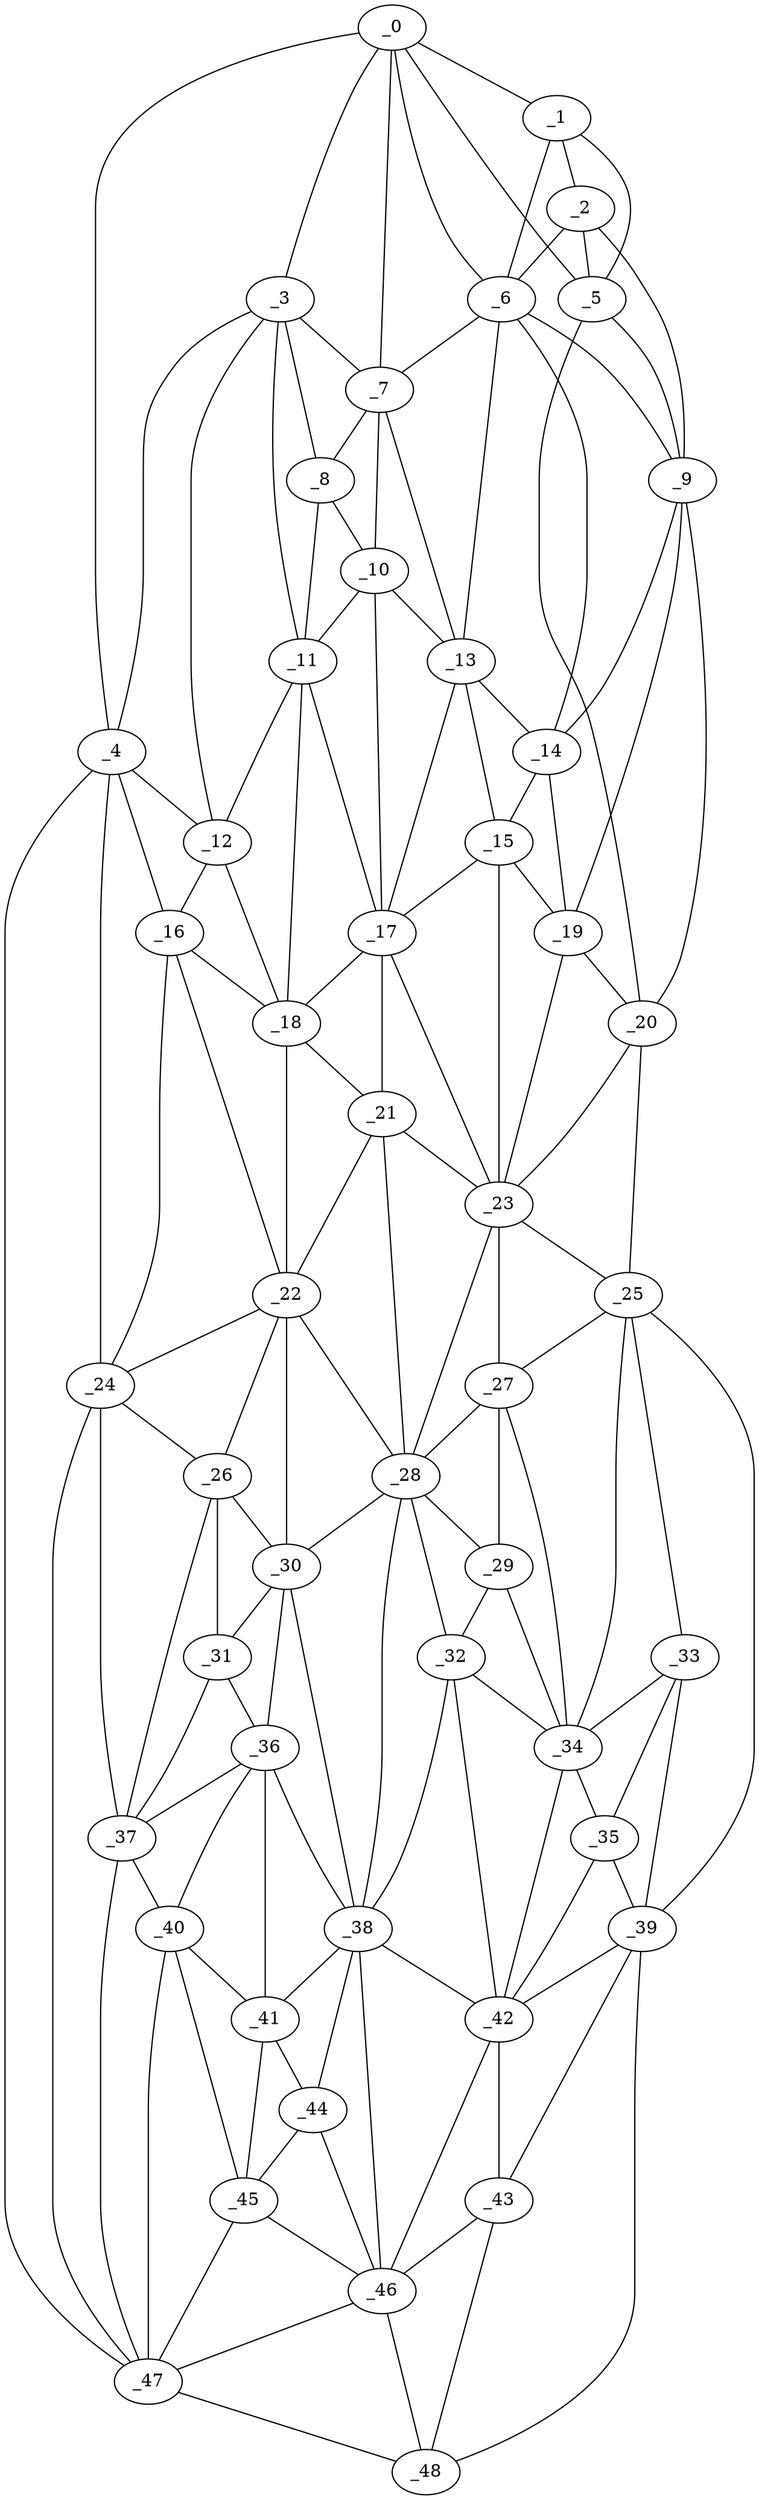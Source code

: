 graph "obj87__330.gxl" {
	_0	 [x=4,
		y=43];
	_1	 [x=16,
		y=43];
	_0 -- _1	 [valence=2];
	_3	 [x=31,
		y=93];
	_0 -- _3	 [valence=1];
	_4	 [x=31,
		y=99];
	_0 -- _4	 [valence=1];
	_5	 [x=34,
		y=34];
	_0 -- _5	 [valence=1];
	_6	 [x=34,
		y=57];
	_0 -- _6	 [valence=2];
	_7	 [x=37,
		y=78];
	_0 -- _7	 [valence=2];
	_2	 [x=29,
		y=44];
	_1 -- _2	 [valence=2];
	_1 -- _5	 [valence=2];
	_1 -- _6	 [valence=2];
	_2 -- _5	 [valence=2];
	_2 -- _6	 [valence=2];
	_9	 [x=40,
		y=34];
	_2 -- _9	 [valence=2];
	_3 -- _4	 [valence=2];
	_3 -- _7	 [valence=2];
	_8	 [x=37,
		y=83];
	_3 -- _8	 [valence=2];
	_11	 [x=42,
		y=87];
	_3 -- _11	 [valence=2];
	_12	 [x=43,
		y=92];
	_3 -- _12	 [valence=1];
	_4 -- _12	 [valence=2];
	_16	 [x=52,
		y=93];
	_4 -- _16	 [valence=1];
	_24	 [x=66,
		y=94];
	_4 -- _24	 [valence=1];
	_47	 [x=122,
		y=87];
	_4 -- _47	 [valence=1];
	_5 -- _9	 [valence=2];
	_20	 [x=56,
		y=30];
	_5 -- _20	 [valence=1];
	_6 -- _7	 [valence=2];
	_6 -- _9	 [valence=2];
	_13	 [x=44,
		y=72];
	_6 -- _13	 [valence=2];
	_14	 [x=45,
		y=59];
	_6 -- _14	 [valence=1];
	_7 -- _8	 [valence=2];
	_10	 [x=41,
		y=76];
	_7 -- _10	 [valence=2];
	_7 -- _13	 [valence=2];
	_8 -- _10	 [valence=2];
	_8 -- _11	 [valence=2];
	_9 -- _14	 [valence=2];
	_19	 [x=55,
		y=59];
	_9 -- _19	 [valence=1];
	_9 -- _20	 [valence=1];
	_10 -- _11	 [valence=2];
	_10 -- _13	 [valence=1];
	_17	 [x=53,
		y=77];
	_10 -- _17	 [valence=2];
	_11 -- _12	 [valence=1];
	_11 -- _17	 [valence=2];
	_18	 [x=53,
		y=88];
	_11 -- _18	 [valence=1];
	_12 -- _16	 [valence=1];
	_12 -- _18	 [valence=2];
	_13 -- _14	 [valence=2];
	_15	 [x=50,
		y=72];
	_13 -- _15	 [valence=1];
	_13 -- _17	 [valence=2];
	_14 -- _15	 [valence=2];
	_14 -- _19	 [valence=2];
	_15 -- _17	 [valence=1];
	_15 -- _19	 [valence=1];
	_23	 [x=63,
		y=58];
	_15 -- _23	 [valence=2];
	_16 -- _18	 [valence=1];
	_22	 [x=59,
		y=85];
	_16 -- _22	 [valence=2];
	_16 -- _24	 [valence=2];
	_17 -- _18	 [valence=2];
	_21	 [x=59,
		y=80];
	_17 -- _21	 [valence=2];
	_17 -- _23	 [valence=2];
	_18 -- _21	 [valence=2];
	_18 -- _22	 [valence=2];
	_19 -- _20	 [valence=2];
	_19 -- _23	 [valence=1];
	_20 -- _23	 [valence=2];
	_25	 [x=70,
		y=31];
	_20 -- _25	 [valence=1];
	_21 -- _22	 [valence=1];
	_21 -- _23	 [valence=2];
	_28	 [x=74,
		y=74];
	_21 -- _28	 [valence=2];
	_22 -- _24	 [valence=2];
	_26	 [x=71,
		y=93];
	_22 -- _26	 [valence=2];
	_22 -- _28	 [valence=2];
	_30	 [x=79,
		y=83];
	_22 -- _30	 [valence=2];
	_23 -- _25	 [valence=2];
	_27	 [x=72,
		y=57];
	_23 -- _27	 [valence=1];
	_23 -- _28	 [valence=2];
	_24 -- _26	 [valence=2];
	_37	 [x=98,
		y=89];
	_24 -- _37	 [valence=2];
	_24 -- _47	 [valence=1];
	_25 -- _27	 [valence=2];
	_33	 [x=91,
		y=34];
	_25 -- _33	 [valence=2];
	_34	 [x=91,
		y=44];
	_25 -- _34	 [valence=1];
	_39	 [x=103,
		y=35];
	_25 -- _39	 [valence=1];
	_26 -- _30	 [valence=1];
	_31	 [x=86,
		y=88];
	_26 -- _31	 [valence=2];
	_26 -- _37	 [valence=2];
	_27 -- _28	 [valence=2];
	_29	 [x=77,
		y=58];
	_27 -- _29	 [valence=1];
	_27 -- _34	 [valence=1];
	_28 -- _29	 [valence=2];
	_28 -- _30	 [valence=2];
	_32	 [x=88,
		y=57];
	_28 -- _32	 [valence=2];
	_38	 [x=100,
		y=70];
	_28 -- _38	 [valence=2];
	_29 -- _32	 [valence=1];
	_29 -- _34	 [valence=2];
	_30 -- _31	 [valence=2];
	_36	 [x=97,
		y=82];
	_30 -- _36	 [valence=2];
	_30 -- _38	 [valence=1];
	_31 -- _36	 [valence=2];
	_31 -- _37	 [valence=2];
	_32 -- _34	 [valence=1];
	_32 -- _38	 [valence=1];
	_42	 [x=107,
		y=45];
	_32 -- _42	 [valence=2];
	_33 -- _34	 [valence=2];
	_35	 [x=97,
		y=36];
	_33 -- _35	 [valence=2];
	_33 -- _39	 [valence=2];
	_34 -- _35	 [valence=2];
	_34 -- _42	 [valence=2];
	_35 -- _39	 [valence=2];
	_35 -- _42	 [valence=2];
	_36 -- _37	 [valence=1];
	_36 -- _38	 [valence=1];
	_40	 [x=103,
		y=87];
	_36 -- _40	 [valence=2];
	_41	 [x=105,
		y=77];
	_36 -- _41	 [valence=2];
	_37 -- _40	 [valence=1];
	_37 -- _47	 [valence=2];
	_38 -- _41	 [valence=2];
	_38 -- _42	 [valence=1];
	_44	 [x=112,
		y=75];
	_38 -- _44	 [valence=2];
	_46	 [x=121,
		y=51];
	_38 -- _46	 [valence=2];
	_39 -- _42	 [valence=2];
	_43	 [x=112,
		y=45];
	_39 -- _43	 [valence=2];
	_48	 [x=124,
		y=41];
	_39 -- _48	 [valence=1];
	_40 -- _41	 [valence=1];
	_45	 [x=117,
		y=81];
	_40 -- _45	 [valence=1];
	_40 -- _47	 [valence=2];
	_41 -- _44	 [valence=2];
	_41 -- _45	 [valence=2];
	_42 -- _43	 [valence=2];
	_42 -- _46	 [valence=2];
	_43 -- _46	 [valence=2];
	_43 -- _48	 [valence=2];
	_44 -- _45	 [valence=2];
	_44 -- _46	 [valence=2];
	_45 -- _46	 [valence=2];
	_45 -- _47	 [valence=2];
	_46 -- _47	 [valence=1];
	_46 -- _48	 [valence=2];
	_47 -- _48	 [valence=1];
}
